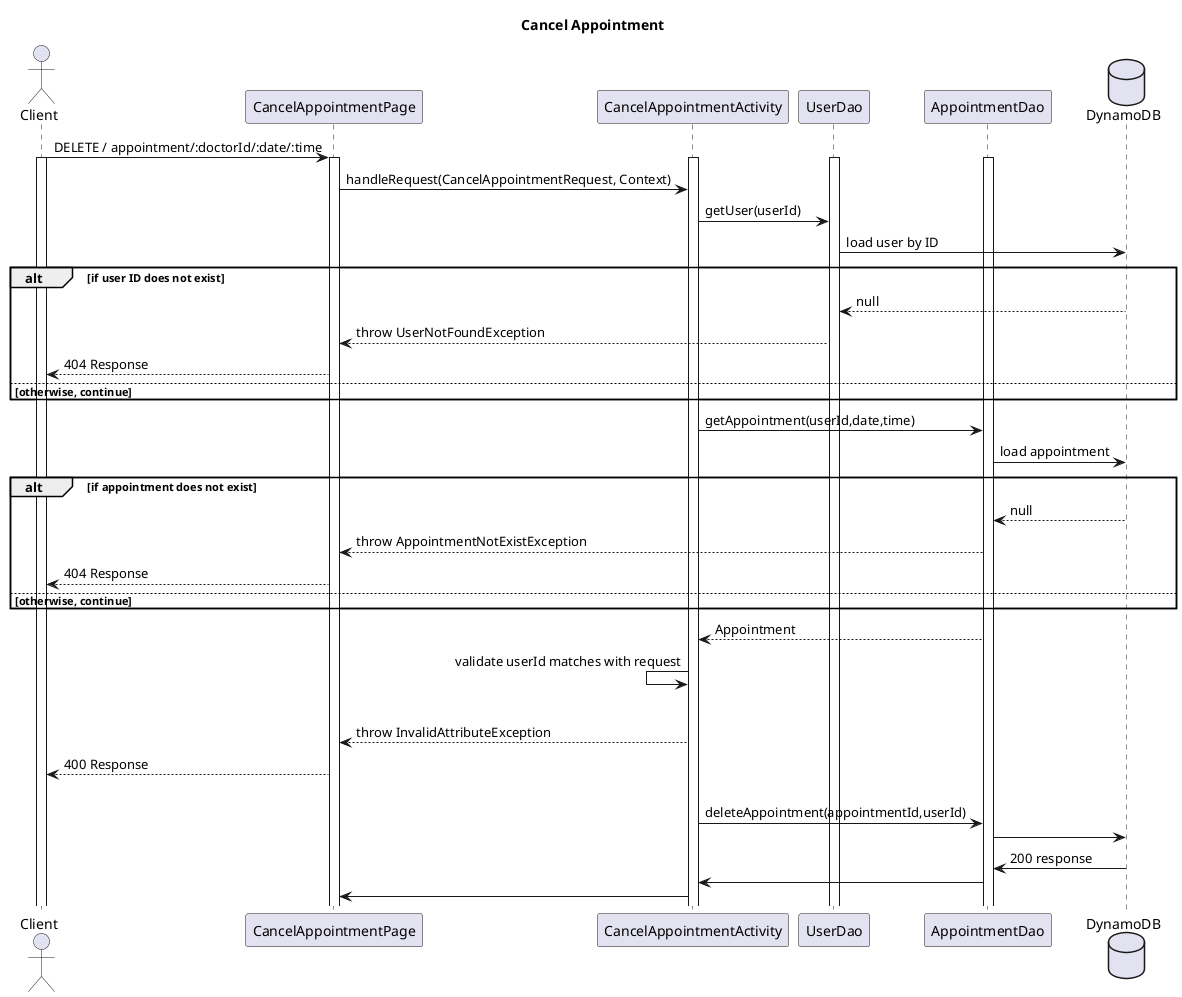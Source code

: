 @startuml
title Cancel Appointment

actor Client
participant CancelAppointmentPage
participant CancelAppointmentActivity
participant UserDao
participant AppointmentDao
database DynamoDB

Client -> CancelAppointmentPage : DELETE / appointment/:doctorId/:date/:time
activate Client
activate CancelAppointmentPage
activate CancelAppointmentActivity
activate AppointmentDao
activate UserDao
CancelAppointmentPage -> CancelAppointmentActivity :  handleRequest(CancelAppointmentRequest, Context)
CancelAppointmentActivity -> UserDao : getUser(userId)
UserDao -> DynamoDB : load user by ID
alt if user ID does not exist
    UserDao <-- DynamoDB : null
    CancelAppointmentPage <-- UserDao : throw UserNotFoundException
    Client <-- CancelAppointmentPage : 404 Response
else otherwise, continue
end
CancelAppointmentActivity -> AppointmentDao : getAppointment(userId,date,time)
AppointmentDao -> DynamoDB : load appointment
alt if appointment does not exist
    AppointmentDao <-- DynamoDB : null
    CancelAppointmentPage <-- AppointmentDao : throw AppointmentNotExistException
    Client <-- CancelAppointmentPage : 404 Response
else otherwise, continue

end
CancelAppointmentActivity <-- AppointmentDao : Appointment
CancelAppointmentActivity <- CancelAppointmentActivity : validate userId matches with request
alt if request userId and Appointment userId different
    CancelAppointmentPage <-- CancelAppointmentActivity : throw InvalidAttributeException
    Client <-- CancelAppointmentPage : 400 Response
else otherwise,continue
CancelAppointmentActivity -> AppointmentDao : deleteAppointment(appointmentId,userId)


AppointmentDao -> DynamoDB
AppointmentDao <- DynamoDB : 200 response
CancelAppointmentActivity <- AppointmentDao
CancelAppointmentPage <- CancelAppointmentActivity
@enduml